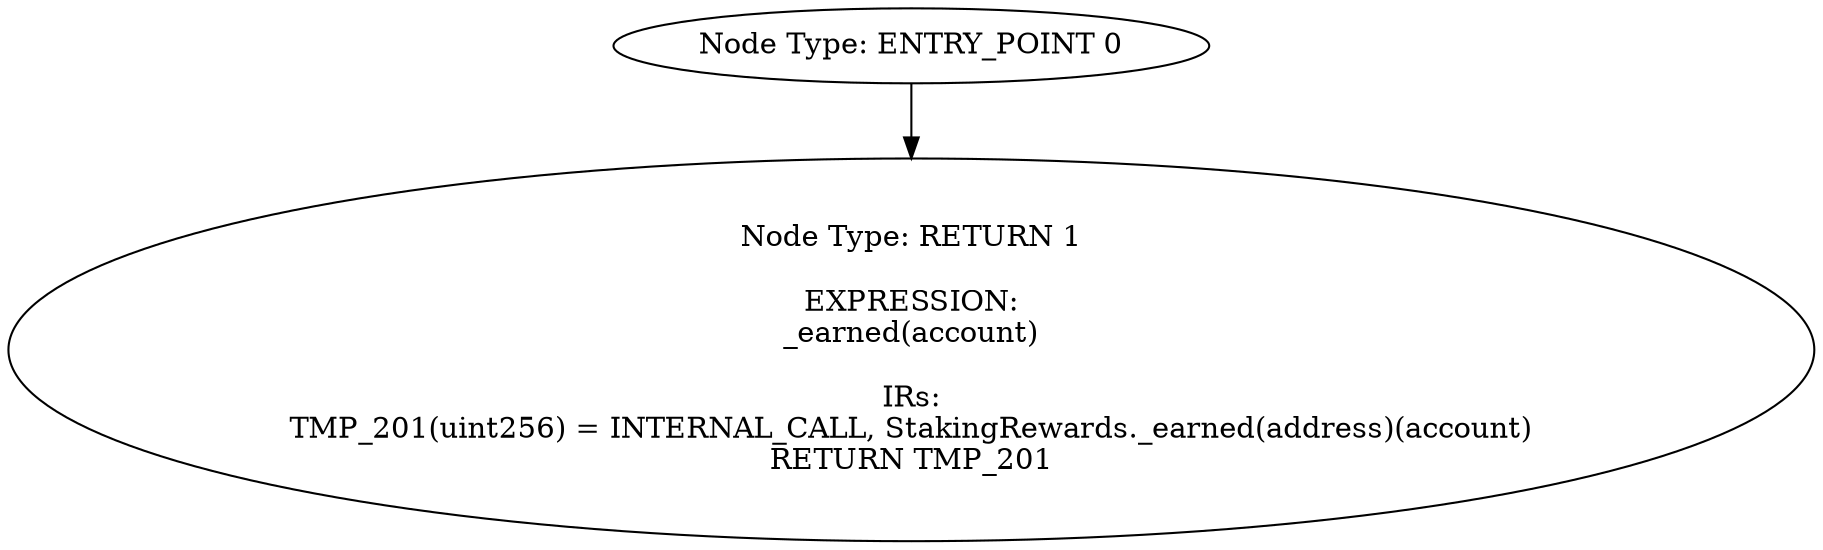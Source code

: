 digraph{
0[label="Node Type: ENTRY_POINT 0
"];
0->1;
1[label="Node Type: RETURN 1

EXPRESSION:
_earned(account)

IRs:
TMP_201(uint256) = INTERNAL_CALL, StakingRewards._earned(address)(account)
RETURN TMP_201"];
}
